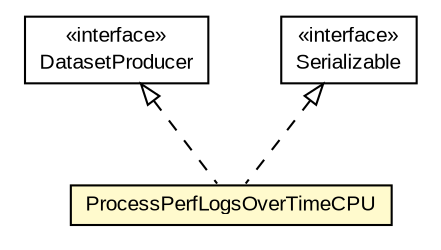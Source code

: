 #!/usr/local/bin/dot
#
# Class diagram 
# Generated by UMLGraph version R5_6-24-gf6e263 (http://www.umlgraph.org/)
#

digraph G {
	edge [fontname="arial",fontsize=10,labelfontname="arial",labelfontsize=10];
	node [fontname="arial",fontsize=10,shape=plaintext];
	nodesep=0.25;
	ranksep=0.5;
	// org.miloss.fgsms.presentation.ProcessPerfLogsOverTimeCPU
	c837655 [label=<<table title="org.miloss.fgsms.presentation.ProcessPerfLogsOverTimeCPU" border="0" cellborder="1" cellspacing="0" cellpadding="2" port="p" bgcolor="lemonChiffon" href="./ProcessPerfLogsOverTimeCPU.html">
		<tr><td><table border="0" cellspacing="0" cellpadding="1">
<tr><td align="center" balign="center"> ProcessPerfLogsOverTimeCPU </td></tr>
		</table></td></tr>
		</table>>, URL="./ProcessPerfLogsOverTimeCPU.html", fontname="arial", fontcolor="black", fontsize=10.0];
	//org.miloss.fgsms.presentation.ProcessPerfLogsOverTimeCPU implements de.laures.cewolf.DatasetProducer
	c837697:p -> c837655:p [dir=back,arrowtail=empty,style=dashed];
	//org.miloss.fgsms.presentation.ProcessPerfLogsOverTimeCPU implements java.io.Serializable
	c837698:p -> c837655:p [dir=back,arrowtail=empty,style=dashed];
	// de.laures.cewolf.DatasetProducer
	c837697 [label=<<table title="de.laures.cewolf.DatasetProducer" border="0" cellborder="1" cellspacing="0" cellpadding="2" port="p" href="http://java.sun.com/j2se/1.4.2/docs/api/de/laures/cewolf/DatasetProducer.html">
		<tr><td><table border="0" cellspacing="0" cellpadding="1">
<tr><td align="center" balign="center"> &#171;interface&#187; </td></tr>
<tr><td align="center" balign="center"> DatasetProducer </td></tr>
		</table></td></tr>
		</table>>, URL="http://java.sun.com/j2se/1.4.2/docs/api/de/laures/cewolf/DatasetProducer.html", fontname="arial", fontcolor="black", fontsize=10.0];
	// java.io.Serializable
	c837698 [label=<<table title="java.io.Serializable" border="0" cellborder="1" cellspacing="0" cellpadding="2" port="p" href="http://java.sun.com/j2se/1.4.2/docs/api/java/io/Serializable.html">
		<tr><td><table border="0" cellspacing="0" cellpadding="1">
<tr><td align="center" balign="center"> &#171;interface&#187; </td></tr>
<tr><td align="center" balign="center"> Serializable </td></tr>
		</table></td></tr>
		</table>>, URL="http://java.sun.com/j2se/1.4.2/docs/api/java/io/Serializable.html", fontname="arial", fontcolor="black", fontsize=10.0];
}


